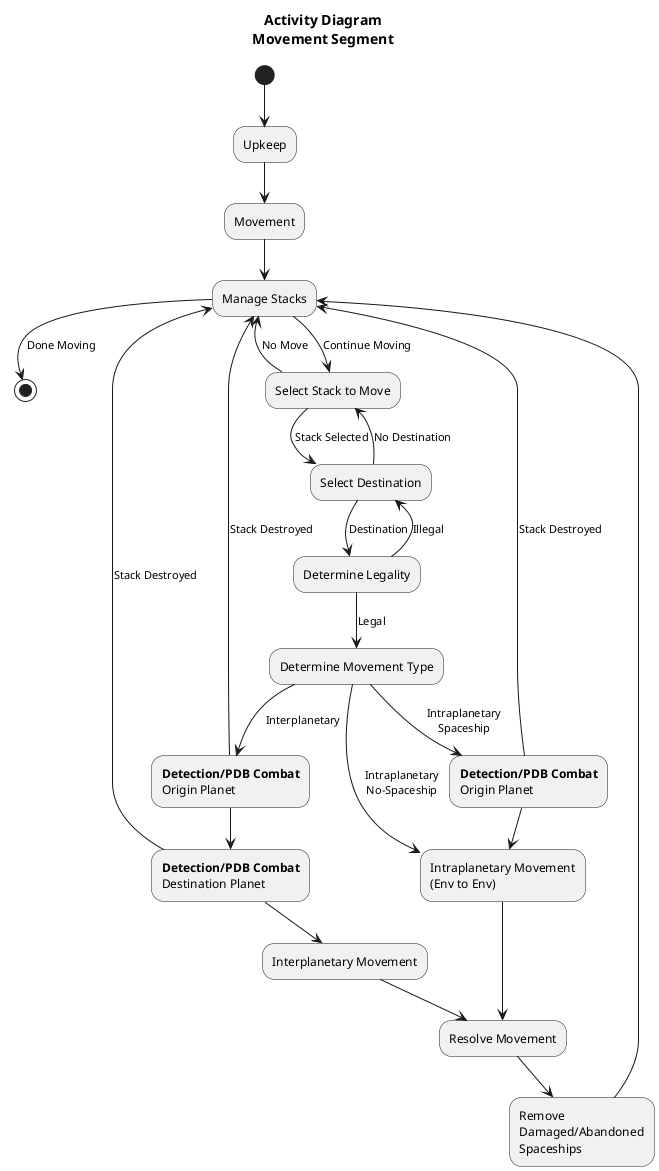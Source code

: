 @startuml

' Movement Segment
' Written by Samuel Foster
' Parents: /Turn/Operations-Phase
' Children: /Combat/Detection-PDB-Combat

title Activity Diagram\nMovement Segment

(*) --> "Upkeep" as U
' Any reinforcements received from Scenario specifications are put into play at this time.
' If the Game Turn is odd, the Rebel Player may flip Up one Down PDB at this time.
' If the Game Turn is even, the Imperial Player may flip Up one Down PDB

U --> "Movement" as M

M --> "Manage Stacks" as OS
'Note, this includes transporting Non-Mobile Military Units

OS -->[Done Moving] (*)
OS -->[Continue Moving] "Select Stack to Move" as SS   
'Note, all units in the stack must have not moved

SS -->[No Move] OS
SS -->[Stack Selected] "Select Destination" as SD

SD -->[No Destination] SS
SD -->[Destination] "Determine Legality" as DL    
'Note, possibly warn players of overfilling destination environ

DL -->[Illegal] SD
DL -->[Legal] "Determine Movement Type" as DM
'Note: Characters can only make Interplanetary movements if stacked with a Spaceship or Mobile Military Unit(s)
'Non-Mobile Military Units can only be moved if transported by a Mobile Military Unit
'A Spaceship may only be moved if it is stacked with Military Units or a Character with Navigation >= 1
'A Spaceship has a maximum capacity when carrying only Characters
'Players "should" be warned about legal, but stupid moves (like abandoning a Spaceship or overfilling an Environ)

DM -->[Intraplanetary\nSpaceship] "<b>Detection/PDB Combat\nOrigin Planet" as DROP1
DROP1 --> "Intraplanetary Movement\n(Env to Env)" as IMEE
DM -->[Intraplanetary\nNo-Spaceship] IMEE
' Note, Detection is removed on Characters
DM -->[Interplanetary] "<b>Detection/PDB Combat\nOrigin Planet" as DROP2
' Note, if no Detection routine is possible when leaving planet, Detection is removed on Characters
DROP2 --> "<b>Detection/PDB Combat\nDestination Planet" as DRDP1
DRDP1 --> "Interplanetary Movement" as IMPP

DROP1 -->[Stack Destroyed] OS
DROP2 -->[Stack Destroyed] OS
DRDP1 -->[Stack Destroyed] OS

IMEE --> "Resolve Movement" as RM
IMPP --> RM

RM --> "Remove\nDamaged/Abandoned\nSpaceships" as RBS

RBS --> OS

'-->[Destination too Small\nfor Military Units] "Warn Player" as WP
'WP -->[Continue] "
'WP -->[Cancel] SD

@enduml
